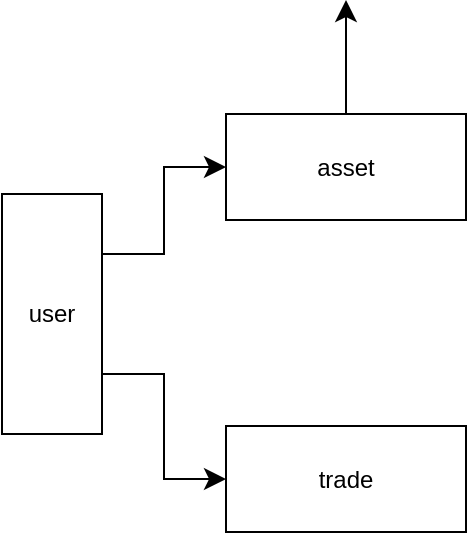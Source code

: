 <mxfile version="26.2.8">
  <diagram name="第 1 页" id="9PwF9Sp0ByUeXTIyBDPC">
    <mxGraphModel dx="804" dy="1050" grid="0" gridSize="10" guides="1" tooltips="1" connect="1" arrows="1" fold="1" page="0" pageScale="1" pageWidth="827" pageHeight="1169" math="0" shadow="0">
      <root>
        <mxCell id="0" />
        <mxCell id="1" parent="0" />
        <mxCell id="IWdqiZ-6rEEW08CR87Xv-8" style="edgeStyle=none;curved=1;rounded=0;orthogonalLoop=1;jettySize=auto;html=1;fontSize=12;startSize=8;endSize=8;" edge="1" parent="1" source="IWdqiZ-6rEEW08CR87Xv-1">
          <mxGeometry relative="1" as="geometry">
            <mxPoint x="1" y="-40" as="targetPoint" />
          </mxGeometry>
        </mxCell>
        <mxCell id="IWdqiZ-6rEEW08CR87Xv-1" value="asset" style="whiteSpace=wrap;html=1;" vertex="1" parent="1">
          <mxGeometry x="-59" y="17" width="120" height="53" as="geometry" />
        </mxCell>
        <mxCell id="IWdqiZ-6rEEW08CR87Xv-2" value="trade" style="whiteSpace=wrap;html=1;" vertex="1" parent="1">
          <mxGeometry x="-59" y="173" width="120" height="53" as="geometry" />
        </mxCell>
        <mxCell id="IWdqiZ-6rEEW08CR87Xv-5" style="edgeStyle=elbowEdgeStyle;rounded=0;orthogonalLoop=1;jettySize=auto;html=1;fontSize=12;startSize=8;endSize=8;exitX=0.25;exitY=0;exitDx=0;exitDy=0;" edge="1" parent="1" source="IWdqiZ-6rEEW08CR87Xv-4" target="IWdqiZ-6rEEW08CR87Xv-1">
          <mxGeometry relative="1" as="geometry" />
        </mxCell>
        <mxCell id="IWdqiZ-6rEEW08CR87Xv-6" style="edgeStyle=orthogonalEdgeStyle;rounded=0;orthogonalLoop=1;jettySize=auto;html=1;entryX=0;entryY=0.5;entryDx=0;entryDy=0;fontSize=12;startSize=8;endSize=8;exitX=0.75;exitY=0;exitDx=0;exitDy=0;" edge="1" parent="1" source="IWdqiZ-6rEEW08CR87Xv-4" target="IWdqiZ-6rEEW08CR87Xv-2">
          <mxGeometry relative="1" as="geometry" />
        </mxCell>
        <mxCell id="IWdqiZ-6rEEW08CR87Xv-4" value="user" style="whiteSpace=wrap;html=1;direction=south;" vertex="1" parent="1">
          <mxGeometry x="-171" y="57" width="50" height="120" as="geometry" />
        </mxCell>
      </root>
    </mxGraphModel>
  </diagram>
</mxfile>
